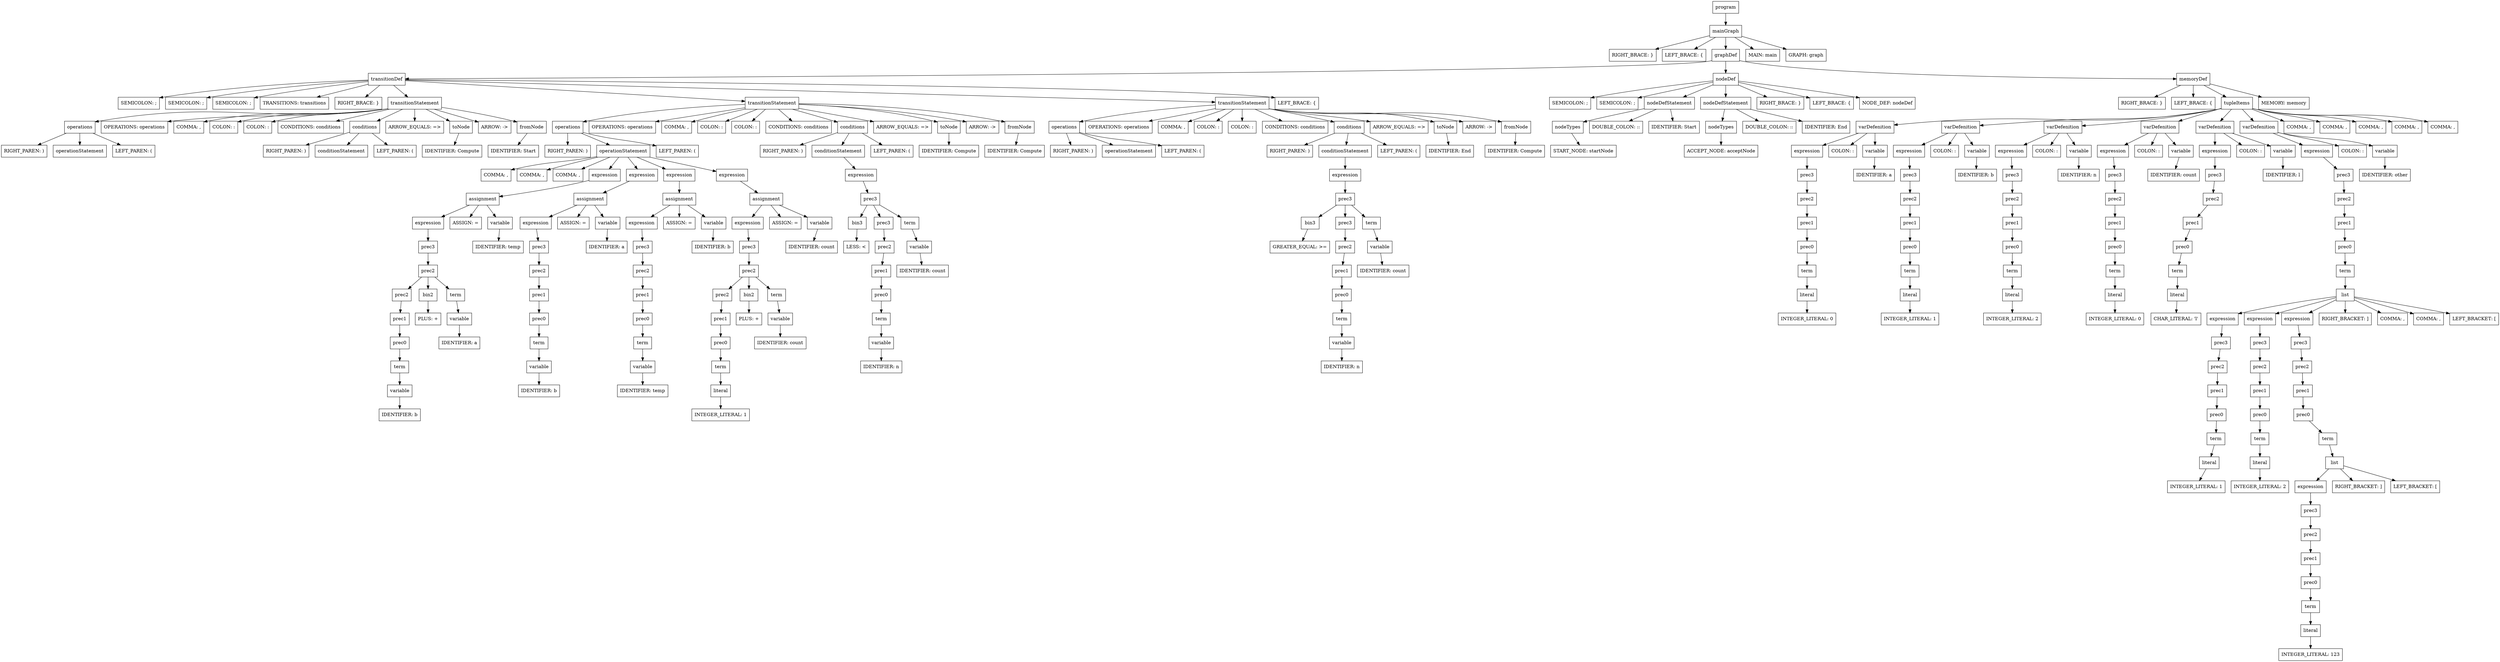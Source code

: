 digraph ParseTree {
    node [shape=box];
    node0 [label="program"];
    node1 [label="mainGraph"];
    node0 -> node1;
    node2 [label="RIGHT_BRACE: }"];
    node1 -> node2;
    node3 [label="LEFT_BRACE: {"];
    node1 -> node3;
    node4 [label="graphDef"];
    node1 -> node4;
    node5 [label="transitionDef"];
    node4 -> node5;
    node6 [label="SEMICOLON: ;"];
    node5 -> node6;
    node7 [label="SEMICOLON: ;"];
    node5 -> node7;
    node8 [label="SEMICOLON: ;"];
    node5 -> node8;
    node9 [label="TRANSITIONS: transitions"];
    node5 -> node9;
    node10 [label="RIGHT_BRACE: }"];
    node5 -> node10;
    node11 [label="transitionStatement"];
    node5 -> node11;
    node12 [label="operations"];
    node11 -> node12;
    node13 [label="RIGHT_PAREN: )"];
    node12 -> node13;
    node14 [label="operationStatement"];
    node12 -> node14;
    node15 [label="LEFT_PAREN: ("];
    node12 -> node15;
    node16 [label="OPERATIONS: operations"];
    node11 -> node16;
    node17 [label="COMMA: ,"];
    node11 -> node17;
    node18 [label="COLON: :"];
    node11 -> node18;
    node19 [label="COLON: :"];
    node11 -> node19;
    node20 [label="CONDITIONS: conditions"];
    node11 -> node20;
    node21 [label="conditions"];
    node11 -> node21;
    node22 [label="RIGHT_PAREN: )"];
    node21 -> node22;
    node23 [label="conditionStatement"];
    node21 -> node23;
    node24 [label="LEFT_PAREN: ("];
    node21 -> node24;
    node25 [label="ARROW_EQUALS: =>"];
    node11 -> node25;
    node26 [label="toNode"];
    node11 -> node26;
    node27 [label="IDENTIFIER: Compute"];
    node26 -> node27;
    node28 [label="ARROW: ->"];
    node11 -> node28;
    node29 [label="fromNode"];
    node11 -> node29;
    node30 [label="IDENTIFIER: Start"];
    node29 -> node30;
    node31 [label="transitionStatement"];
    node5 -> node31;
    node32 [label="operations"];
    node31 -> node32;
    node33 [label="RIGHT_PAREN: )"];
    node32 -> node33;
    node34 [label="operationStatement"];
    node32 -> node34;
    node35 [label="COMMA: ,"];
    node34 -> node35;
    node36 [label="COMMA: ,"];
    node34 -> node36;
    node37 [label="COMMA: ,"];
    node34 -> node37;
    node38 [label="expression"];
    node34 -> node38;
    node39 [label="assignment"];
    node38 -> node39;
    node40 [label="expression"];
    node39 -> node40;
    node41 [label="prec3"];
    node40 -> node41;
    node42 [label="prec2"];
    node41 -> node42;
    node43 [label="prec2"];
    node42 -> node43;
    node44 [label="prec1"];
    node43 -> node44;
    node45 [label="prec0"];
    node44 -> node45;
    node46 [label="term"];
    node45 -> node46;
    node47 [label="variable"];
    node46 -> node47;
    node48 [label="IDENTIFIER: b"];
    node47 -> node48;
    node49 [label="bin2"];
    node42 -> node49;
    node50 [label="PLUS: +"];
    node49 -> node50;
    node51 [label="term"];
    node42 -> node51;
    node52 [label="variable"];
    node51 -> node52;
    node53 [label="IDENTIFIER: a"];
    node52 -> node53;
    node54 [label="ASSIGN: ="];
    node39 -> node54;
    node55 [label="variable"];
    node39 -> node55;
    node56 [label="IDENTIFIER: temp"];
    node55 -> node56;
    node57 [label="expression"];
    node34 -> node57;
    node58 [label="assignment"];
    node57 -> node58;
    node59 [label="expression"];
    node58 -> node59;
    node60 [label="prec3"];
    node59 -> node60;
    node61 [label="prec2"];
    node60 -> node61;
    node62 [label="prec1"];
    node61 -> node62;
    node63 [label="prec0"];
    node62 -> node63;
    node64 [label="term"];
    node63 -> node64;
    node65 [label="variable"];
    node64 -> node65;
    node66 [label="IDENTIFIER: b"];
    node65 -> node66;
    node67 [label="ASSIGN: ="];
    node58 -> node67;
    node68 [label="variable"];
    node58 -> node68;
    node69 [label="IDENTIFIER: a"];
    node68 -> node69;
    node70 [label="expression"];
    node34 -> node70;
    node71 [label="assignment"];
    node70 -> node71;
    node72 [label="expression"];
    node71 -> node72;
    node73 [label="prec3"];
    node72 -> node73;
    node74 [label="prec2"];
    node73 -> node74;
    node75 [label="prec1"];
    node74 -> node75;
    node76 [label="prec0"];
    node75 -> node76;
    node77 [label="term"];
    node76 -> node77;
    node78 [label="variable"];
    node77 -> node78;
    node79 [label="IDENTIFIER: temp"];
    node78 -> node79;
    node80 [label="ASSIGN: ="];
    node71 -> node80;
    node81 [label="variable"];
    node71 -> node81;
    node82 [label="IDENTIFIER: b"];
    node81 -> node82;
    node83 [label="expression"];
    node34 -> node83;
    node84 [label="assignment"];
    node83 -> node84;
    node85 [label="expression"];
    node84 -> node85;
    node86 [label="prec3"];
    node85 -> node86;
    node87 [label="prec2"];
    node86 -> node87;
    node88 [label="prec2"];
    node87 -> node88;
    node89 [label="prec1"];
    node88 -> node89;
    node90 [label="prec0"];
    node89 -> node90;
    node91 [label="term"];
    node90 -> node91;
    node92 [label="literal"];
    node91 -> node92;
    node93 [label="INTEGER_LITERAL: 1"];
    node92 -> node93;
    node94 [label="bin2"];
    node87 -> node94;
    node95 [label="PLUS: +"];
    node94 -> node95;
    node96 [label="term"];
    node87 -> node96;
    node97 [label="variable"];
    node96 -> node97;
    node98 [label="IDENTIFIER: count"];
    node97 -> node98;
    node99 [label="ASSIGN: ="];
    node84 -> node99;
    node100 [label="variable"];
    node84 -> node100;
    node101 [label="IDENTIFIER: count"];
    node100 -> node101;
    node102 [label="LEFT_PAREN: ("];
    node32 -> node102;
    node103 [label="OPERATIONS: operations"];
    node31 -> node103;
    node104 [label="COMMA: ,"];
    node31 -> node104;
    node105 [label="COLON: :"];
    node31 -> node105;
    node106 [label="COLON: :"];
    node31 -> node106;
    node107 [label="CONDITIONS: conditions"];
    node31 -> node107;
    node108 [label="conditions"];
    node31 -> node108;
    node109 [label="RIGHT_PAREN: )"];
    node108 -> node109;
    node110 [label="conditionStatement"];
    node108 -> node110;
    node111 [label="expression"];
    node110 -> node111;
    node112 [label="prec3"];
    node111 -> node112;
    node113 [label="bin3"];
    node112 -> node113;
    node114 [label="LESS: <"];
    node113 -> node114;
    node115 [label="prec3"];
    node112 -> node115;
    node116 [label="prec2"];
    node115 -> node116;
    node117 [label="prec1"];
    node116 -> node117;
    node118 [label="prec0"];
    node117 -> node118;
    node119 [label="term"];
    node118 -> node119;
    node120 [label="variable"];
    node119 -> node120;
    node121 [label="IDENTIFIER: n"];
    node120 -> node121;
    node122 [label="term"];
    node112 -> node122;
    node123 [label="variable"];
    node122 -> node123;
    node124 [label="IDENTIFIER: count"];
    node123 -> node124;
    node125 [label="LEFT_PAREN: ("];
    node108 -> node125;
    node126 [label="ARROW_EQUALS: =>"];
    node31 -> node126;
    node127 [label="toNode"];
    node31 -> node127;
    node128 [label="IDENTIFIER: Compute"];
    node127 -> node128;
    node129 [label="ARROW: ->"];
    node31 -> node129;
    node130 [label="fromNode"];
    node31 -> node130;
    node131 [label="IDENTIFIER: Compute"];
    node130 -> node131;
    node132 [label="transitionStatement"];
    node5 -> node132;
    node133 [label="operations"];
    node132 -> node133;
    node134 [label="RIGHT_PAREN: )"];
    node133 -> node134;
    node135 [label="operationStatement"];
    node133 -> node135;
    node136 [label="LEFT_PAREN: ("];
    node133 -> node136;
    node137 [label="OPERATIONS: operations"];
    node132 -> node137;
    node138 [label="COMMA: ,"];
    node132 -> node138;
    node139 [label="COLON: :"];
    node132 -> node139;
    node140 [label="COLON: :"];
    node132 -> node140;
    node141 [label="CONDITIONS: conditions"];
    node132 -> node141;
    node142 [label="conditions"];
    node132 -> node142;
    node143 [label="RIGHT_PAREN: )"];
    node142 -> node143;
    node144 [label="conditionStatement"];
    node142 -> node144;
    node145 [label="expression"];
    node144 -> node145;
    node146 [label="prec3"];
    node145 -> node146;
    node147 [label="bin3"];
    node146 -> node147;
    node148 [label="GREATER_EQUAL: >="];
    node147 -> node148;
    node149 [label="prec3"];
    node146 -> node149;
    node150 [label="prec2"];
    node149 -> node150;
    node151 [label="prec1"];
    node150 -> node151;
    node152 [label="prec0"];
    node151 -> node152;
    node153 [label="term"];
    node152 -> node153;
    node154 [label="variable"];
    node153 -> node154;
    node155 [label="IDENTIFIER: n"];
    node154 -> node155;
    node156 [label="term"];
    node146 -> node156;
    node157 [label="variable"];
    node156 -> node157;
    node158 [label="IDENTIFIER: count"];
    node157 -> node158;
    node159 [label="LEFT_PAREN: ("];
    node142 -> node159;
    node160 [label="ARROW_EQUALS: =>"];
    node132 -> node160;
    node161 [label="toNode"];
    node132 -> node161;
    node162 [label="IDENTIFIER: End"];
    node161 -> node162;
    node163 [label="ARROW: ->"];
    node132 -> node163;
    node164 [label="fromNode"];
    node132 -> node164;
    node165 [label="IDENTIFIER: Compute"];
    node164 -> node165;
    node166 [label="LEFT_BRACE: {"];
    node5 -> node166;
    node167 [label="nodeDef"];
    node4 -> node167;
    node168 [label="SEMICOLON: ;"];
    node167 -> node168;
    node169 [label="SEMICOLON: ;"];
    node167 -> node169;
    node170 [label="nodeDefStatement"];
    node167 -> node170;
    node171 [label="nodeTypes"];
    node170 -> node171;
    node172 [label="START_NODE: startNode"];
    node171 -> node172;
    node173 [label="DOUBLE_COLON: ::"];
    node170 -> node173;
    node174 [label="IDENTIFIER: Start"];
    node170 -> node174;
    node175 [label="nodeDefStatement"];
    node167 -> node175;
    node176 [label="nodeTypes"];
    node175 -> node176;
    node177 [label="ACCEPT_NODE: acceptNode"];
    node176 -> node177;
    node178 [label="DOUBLE_COLON: ::"];
    node175 -> node178;
    node179 [label="IDENTIFIER: End"];
    node175 -> node179;
    node180 [label="RIGHT_BRACE: }"];
    node167 -> node180;
    node181 [label="LEFT_BRACE: {"];
    node167 -> node181;
    node182 [label="NODE_DEF: nodeDef"];
    node167 -> node182;
    node183 [label="memoryDef"];
    node4 -> node183;
    node184 [label="RIGHT_BRACE: }"];
    node183 -> node184;
    node185 [label="LEFT_BRACE: {"];
    node183 -> node185;
    node186 [label="tupleItems"];
    node183 -> node186;
    node187 [label="varDefenition"];
    node186 -> node187;
    node188 [label="expression"];
    node187 -> node188;
    node189 [label="prec3"];
    node188 -> node189;
    node190 [label="prec2"];
    node189 -> node190;
    node191 [label="prec1"];
    node190 -> node191;
    node192 [label="prec0"];
    node191 -> node192;
    node193 [label="term"];
    node192 -> node193;
    node194 [label="literal"];
    node193 -> node194;
    node195 [label="INTEGER_LITERAL: 0"];
    node194 -> node195;
    node196 [label="COLON: :"];
    node187 -> node196;
    node197 [label="variable"];
    node187 -> node197;
    node198 [label="IDENTIFIER: a"];
    node197 -> node198;
    node199 [label="varDefenition"];
    node186 -> node199;
    node200 [label="expression"];
    node199 -> node200;
    node201 [label="prec3"];
    node200 -> node201;
    node202 [label="prec2"];
    node201 -> node202;
    node203 [label="prec1"];
    node202 -> node203;
    node204 [label="prec0"];
    node203 -> node204;
    node205 [label="term"];
    node204 -> node205;
    node206 [label="literal"];
    node205 -> node206;
    node207 [label="INTEGER_LITERAL: 1"];
    node206 -> node207;
    node208 [label="COLON: :"];
    node199 -> node208;
    node209 [label="variable"];
    node199 -> node209;
    node210 [label="IDENTIFIER: b"];
    node209 -> node210;
    node211 [label="varDefenition"];
    node186 -> node211;
    node212 [label="expression"];
    node211 -> node212;
    node213 [label="prec3"];
    node212 -> node213;
    node214 [label="prec2"];
    node213 -> node214;
    node215 [label="prec1"];
    node214 -> node215;
    node216 [label="prec0"];
    node215 -> node216;
    node217 [label="term"];
    node216 -> node217;
    node218 [label="literal"];
    node217 -> node218;
    node219 [label="INTEGER_LITERAL: 2"];
    node218 -> node219;
    node220 [label="COLON: :"];
    node211 -> node220;
    node221 [label="variable"];
    node211 -> node221;
    node222 [label="IDENTIFIER: n"];
    node221 -> node222;
    node223 [label="varDefenition"];
    node186 -> node223;
    node224 [label="expression"];
    node223 -> node224;
    node225 [label="prec3"];
    node224 -> node225;
    node226 [label="prec2"];
    node225 -> node226;
    node227 [label="prec1"];
    node226 -> node227;
    node228 [label="prec0"];
    node227 -> node228;
    node229 [label="term"];
    node228 -> node229;
    node230 [label="literal"];
    node229 -> node230;
    node231 [label="INTEGER_LITERAL: 0"];
    node230 -> node231;
    node232 [label="COLON: :"];
    node223 -> node232;
    node233 [label="variable"];
    node223 -> node233;
    node234 [label="IDENTIFIER: count"];
    node233 -> node234;
    node235 [label="varDefenition"];
    node186 -> node235;
    node236 [label="expression"];
    node235 -> node236;
    node237 [label="prec3"];
    node236 -> node237;
    node238 [label="prec2"];
    node237 -> node238;
    node239 [label="prec1"];
    node238 -> node239;
    node240 [label="prec0"];
    node239 -> node240;
    node241 [label="term"];
    node240 -> node241;
    node242 [label="literal"];
    node241 -> node242;
    node243 [label="CHAR_LITERAL: 'l'"];
    node242 -> node243;
    node244 [label="COLON: :"];
    node235 -> node244;
    node245 [label="variable"];
    node235 -> node245;
    node246 [label="IDENTIFIER: l"];
    node245 -> node246;
    node247 [label="varDefenition"];
    node186 -> node247;
    node248 [label="expression"];
    node247 -> node248;
    node249 [label="prec3"];
    node248 -> node249;
    node250 [label="prec2"];
    node249 -> node250;
    node251 [label="prec1"];
    node250 -> node251;
    node252 [label="prec0"];
    node251 -> node252;
    node253 [label="term"];
    node252 -> node253;
    node254 [label="list"];
    node253 -> node254;
    node255 [label="expression"];
    node254 -> node255;
    node256 [label="prec3"];
    node255 -> node256;
    node257 [label="prec2"];
    node256 -> node257;
    node258 [label="prec1"];
    node257 -> node258;
    node259 [label="prec0"];
    node258 -> node259;
    node260 [label="term"];
    node259 -> node260;
    node261 [label="literal"];
    node260 -> node261;
    node262 [label="INTEGER_LITERAL: 1"];
    node261 -> node262;
    node263 [label="expression"];
    node254 -> node263;
    node264 [label="prec3"];
    node263 -> node264;
    node265 [label="prec2"];
    node264 -> node265;
    node266 [label="prec1"];
    node265 -> node266;
    node267 [label="prec0"];
    node266 -> node267;
    node268 [label="term"];
    node267 -> node268;
    node269 [label="literal"];
    node268 -> node269;
    node270 [label="INTEGER_LITERAL: 2"];
    node269 -> node270;
    node271 [label="expression"];
    node254 -> node271;
    node272 [label="prec3"];
    node271 -> node272;
    node273 [label="prec2"];
    node272 -> node273;
    node274 [label="prec1"];
    node273 -> node274;
    node275 [label="prec0"];
    node274 -> node275;
    node276 [label="term"];
    node275 -> node276;
    node277 [label="list"];
    node276 -> node277;
    node278 [label="expression"];
    node277 -> node278;
    node279 [label="prec3"];
    node278 -> node279;
    node280 [label="prec2"];
    node279 -> node280;
    node281 [label="prec1"];
    node280 -> node281;
    node282 [label="prec0"];
    node281 -> node282;
    node283 [label="term"];
    node282 -> node283;
    node284 [label="literal"];
    node283 -> node284;
    node285 [label="INTEGER_LITERAL: 123"];
    node284 -> node285;
    node286 [label="RIGHT_BRACKET: ]"];
    node277 -> node286;
    node287 [label="LEFT_BRACKET: ["];
    node277 -> node287;
    node288 [label="RIGHT_BRACKET: ]"];
    node254 -> node288;
    node289 [label="COMMA: ,"];
    node254 -> node289;
    node290 [label="COMMA: ,"];
    node254 -> node290;
    node291 [label="LEFT_BRACKET: ["];
    node254 -> node291;
    node292 [label="COLON: :"];
    node247 -> node292;
    node293 [label="variable"];
    node247 -> node293;
    node294 [label="IDENTIFIER: other"];
    node293 -> node294;
    node295 [label="COMMA: ,"];
    node186 -> node295;
    node296 [label="COMMA: ,"];
    node186 -> node296;
    node297 [label="COMMA: ,"];
    node186 -> node297;
    node298 [label="COMMA: ,"];
    node186 -> node298;
    node299 [label="COMMA: ,"];
    node186 -> node299;
    node300 [label="MEMORY: memory"];
    node183 -> node300;
    node301 [label="MAIN: main"];
    node1 -> node301;
    node302 [label="GRAPH: graph"];
    node1 -> node302;
}
